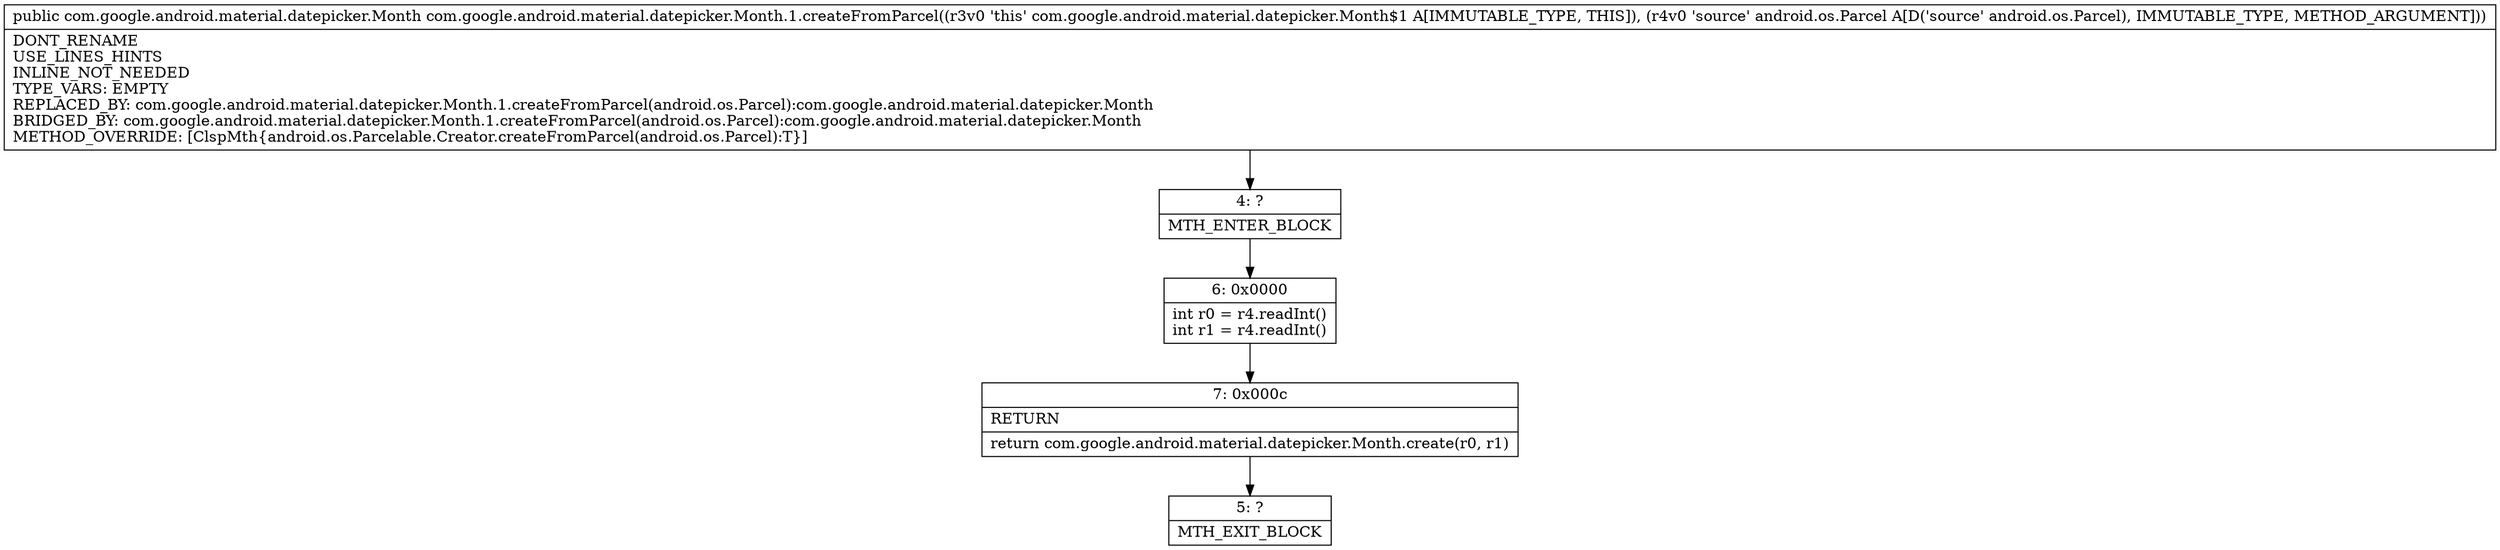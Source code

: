 digraph "CFG forcom.google.android.material.datepicker.Month.1.createFromParcel(Landroid\/os\/Parcel;)Lcom\/google\/android\/material\/datepicker\/Month;" {
Node_4 [shape=record,label="{4\:\ ?|MTH_ENTER_BLOCK\l}"];
Node_6 [shape=record,label="{6\:\ 0x0000|int r0 = r4.readInt()\lint r1 = r4.readInt()\l}"];
Node_7 [shape=record,label="{7\:\ 0x000c|RETURN\l|return com.google.android.material.datepicker.Month.create(r0, r1)\l}"];
Node_5 [shape=record,label="{5\:\ ?|MTH_EXIT_BLOCK\l}"];
MethodNode[shape=record,label="{public com.google.android.material.datepicker.Month com.google.android.material.datepicker.Month.1.createFromParcel((r3v0 'this' com.google.android.material.datepicker.Month$1 A[IMMUTABLE_TYPE, THIS]), (r4v0 'source' android.os.Parcel A[D('source' android.os.Parcel), IMMUTABLE_TYPE, METHOD_ARGUMENT]))  | DONT_RENAME\lUSE_LINES_HINTS\lINLINE_NOT_NEEDED\lTYPE_VARS: EMPTY\lREPLACED_BY: com.google.android.material.datepicker.Month.1.createFromParcel(android.os.Parcel):com.google.android.material.datepicker.Month\lBRIDGED_BY: com.google.android.material.datepicker.Month.1.createFromParcel(android.os.Parcel):com.google.android.material.datepicker.Month\lMETHOD_OVERRIDE: [ClspMth\{android.os.Parcelable.Creator.createFromParcel(android.os.Parcel):T\}]\l}"];
MethodNode -> Node_4;Node_4 -> Node_6;
Node_6 -> Node_7;
Node_7 -> Node_5;
}

